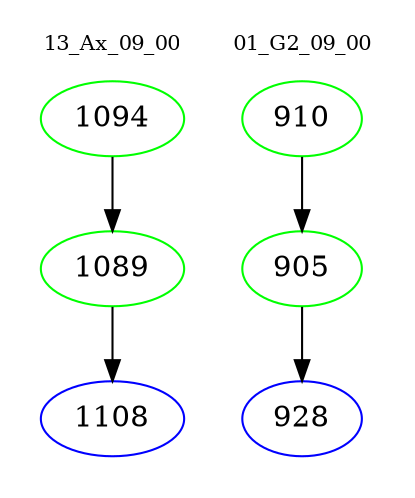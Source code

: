 digraph{
subgraph cluster_0 {
color = white
label = "13_Ax_09_00";
fontsize=10;
T0_1094 [label="1094", color="green"]
T0_1094 -> T0_1089 [color="black"]
T0_1089 [label="1089", color="green"]
T0_1089 -> T0_1108 [color="black"]
T0_1108 [label="1108", color="blue"]
}
subgraph cluster_1 {
color = white
label = "01_G2_09_00";
fontsize=10;
T1_910 [label="910", color="green"]
T1_910 -> T1_905 [color="black"]
T1_905 [label="905", color="green"]
T1_905 -> T1_928 [color="black"]
T1_928 [label="928", color="blue"]
}
}
